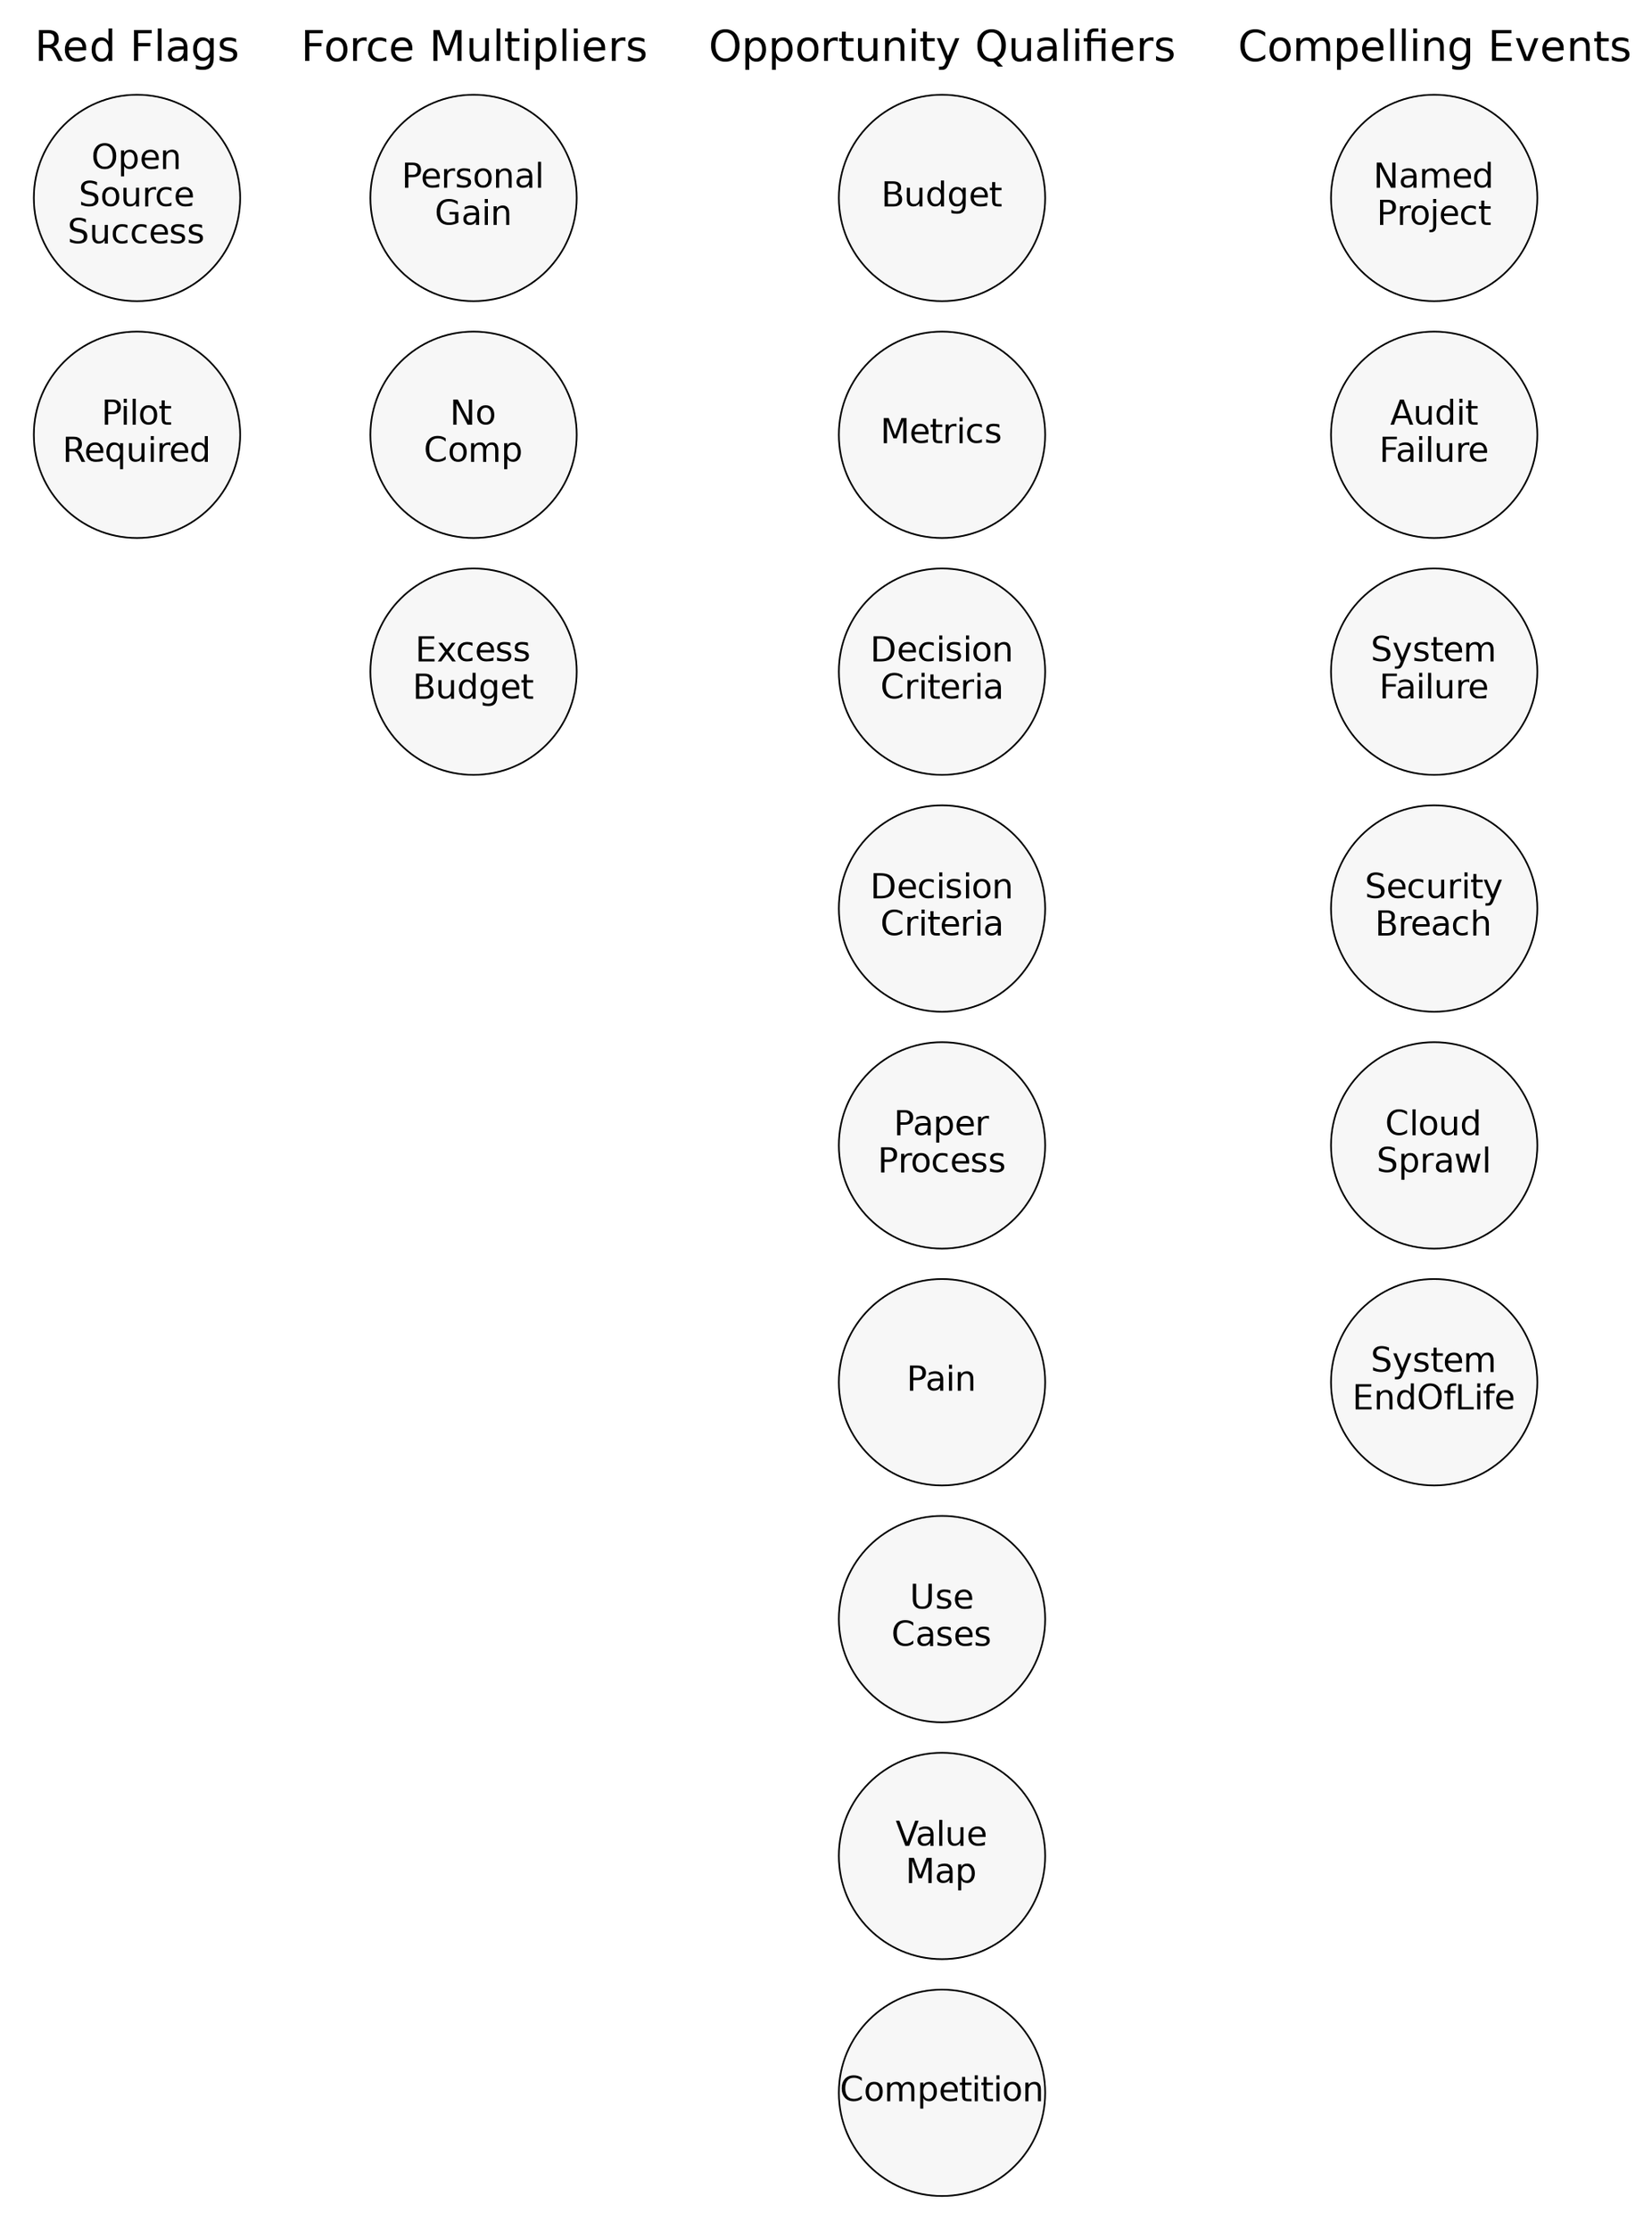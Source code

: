 digraph opportunity {



// Global defaults
graph [rankdir=LR, fontname=Helvetica, fontsize=25, penwidth = 0]
node [style=filled, fillcolor="grey97", fixedsize=true, fontname=Helvetica, fontsize=20]
edge [fontname=Helvetica, fontsize=20]

//
// Indicators 
//

subgraph cluster_advantages {
  // Colors: deepskyblue, grey97 
  label = "Force Multipliers"
  node [shape=circle, width=1.7, height=1.7]

  PersonalGain [label="Personal\nGain", fillcolor=grey97] // Seeking career advancement, or trying to save job 
  NoComp [label="No\nComp", fillcolor=grey97]       // No external competition or RFP
  ExcessBudget [label="Excess\nBudget", fillcolor=grey97] // Use it or lose it

  {rank=same PersonalGain NoComp ExcessBudget}
}

subgraph cluster_redflags {
  // Colors: tomato, grey97 
  label = "Red Flags"
  node [shape=circle, width=1.7, height=1.7]

  OSS [label="Open\nSource\nSuccess", fillcolor=grey97] 
  OnPrem [label="Pilot\nRequired", fillcolor=grey97] 

  {rank=same "OSS" "OnPrem"}
}


subgraph cluster_tablestakes {
  // Colors: deepskyblue, grey97 
  label = "Opportunity Qualifiers"
  node [shape=circle, width=1.7, height=1.7]

  // BANT and MEDDPICC
  // The "A" are the Exec and Buyer nodes
  // The "N" is the UseCases node
  // The "E" is the Buyer node
  // The "C" is the Champion node
  Budget [fillcolor=grey97]  // The "B"
  Metrics [fillcolor=grey97] // The "M", how we could calculate an ROI 
  DecisionCriteria [label="Decision\nCriteria", fillcolor=grey97] // A "D"
  DecisionProcess [label="Decision\nCriteria", fillcolor=grey97] // The "T" and a "D" 
  PaperProcess [label="Paper\nProcess", fillcolor=grey97] // The "P"
  Pain [fillcolor=grey97] // The "I" 

  // Big Deal Review
  UseCases [label="Use\nCases", fillcolor=grey97] // business outcomes 
  ValueMap [label="Value\nMap", fillcolor=grey97] // key enterprise features to business outcomes 

  Competition [fillcolor=grey97] // A "C" 
  
  {rank=same Budget Metrics DecisionCriteria DecisionProcess PaperProcess Pain Competition UseCases ValueMap}
}

subgraph cluster_needs {
  // Colors: deepskyblue, grey97 
  label = "Compelling Events"
  node [shape=circle, width=1.7, height=1.7]

  NamedProject [label="Named\nProject", fillcolor=grey97] // This means there is a planned business initiative like a cloud migration
  AuditFailure [label="Audit\nFailure", fillcolor=grey97]
  SystemFailure [label="System\nFailure", fillcolor=grey97]
  SecurityBreach [label="Security\nBreach", fillcolor=grey97]
  CloudSprawl [label="Cloud\nSprawl", fillcolor=grey97] 
  SystemEndOfLife [label="System\nEndOfLife", fillcolor=grey97] 

  {rank=same "NamedProject" "AuditFailure" "SystemFailure" "SecurityBreach" "CloudSprawl" "SystemEndOfLife"}
}






 
//
// Rank Configuration
// These edges are invisible. Pick first node in a rank, and 
// tie it to the first node in another rank to force a hierarchy
//

edge [style=invis]

// Rank 1 - Drivers/Needs/Pains
Budget -> NamedProject
// Rank 2 - Opportunity Requirements
PersonalGain -> Budget
// Rank 3 - Force Multipliers
OSS -> PersonalGain 
// Rank 4 - Red flags



}
